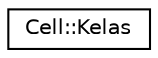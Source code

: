digraph "Graphical Class Hierarchy"
{
  edge [fontname="Helvetica",fontsize="10",labelfontname="Helvetica",labelfontsize="10"];
  node [fontname="Helvetica",fontsize="10",shape=record];
  rankdir="LR";
  Node1 [label="Cell::Kelas",height=0.2,width=0.4,color="black", fillcolor="white", style="filled",URL="$classCell_1_1Kelas.html"];
}
